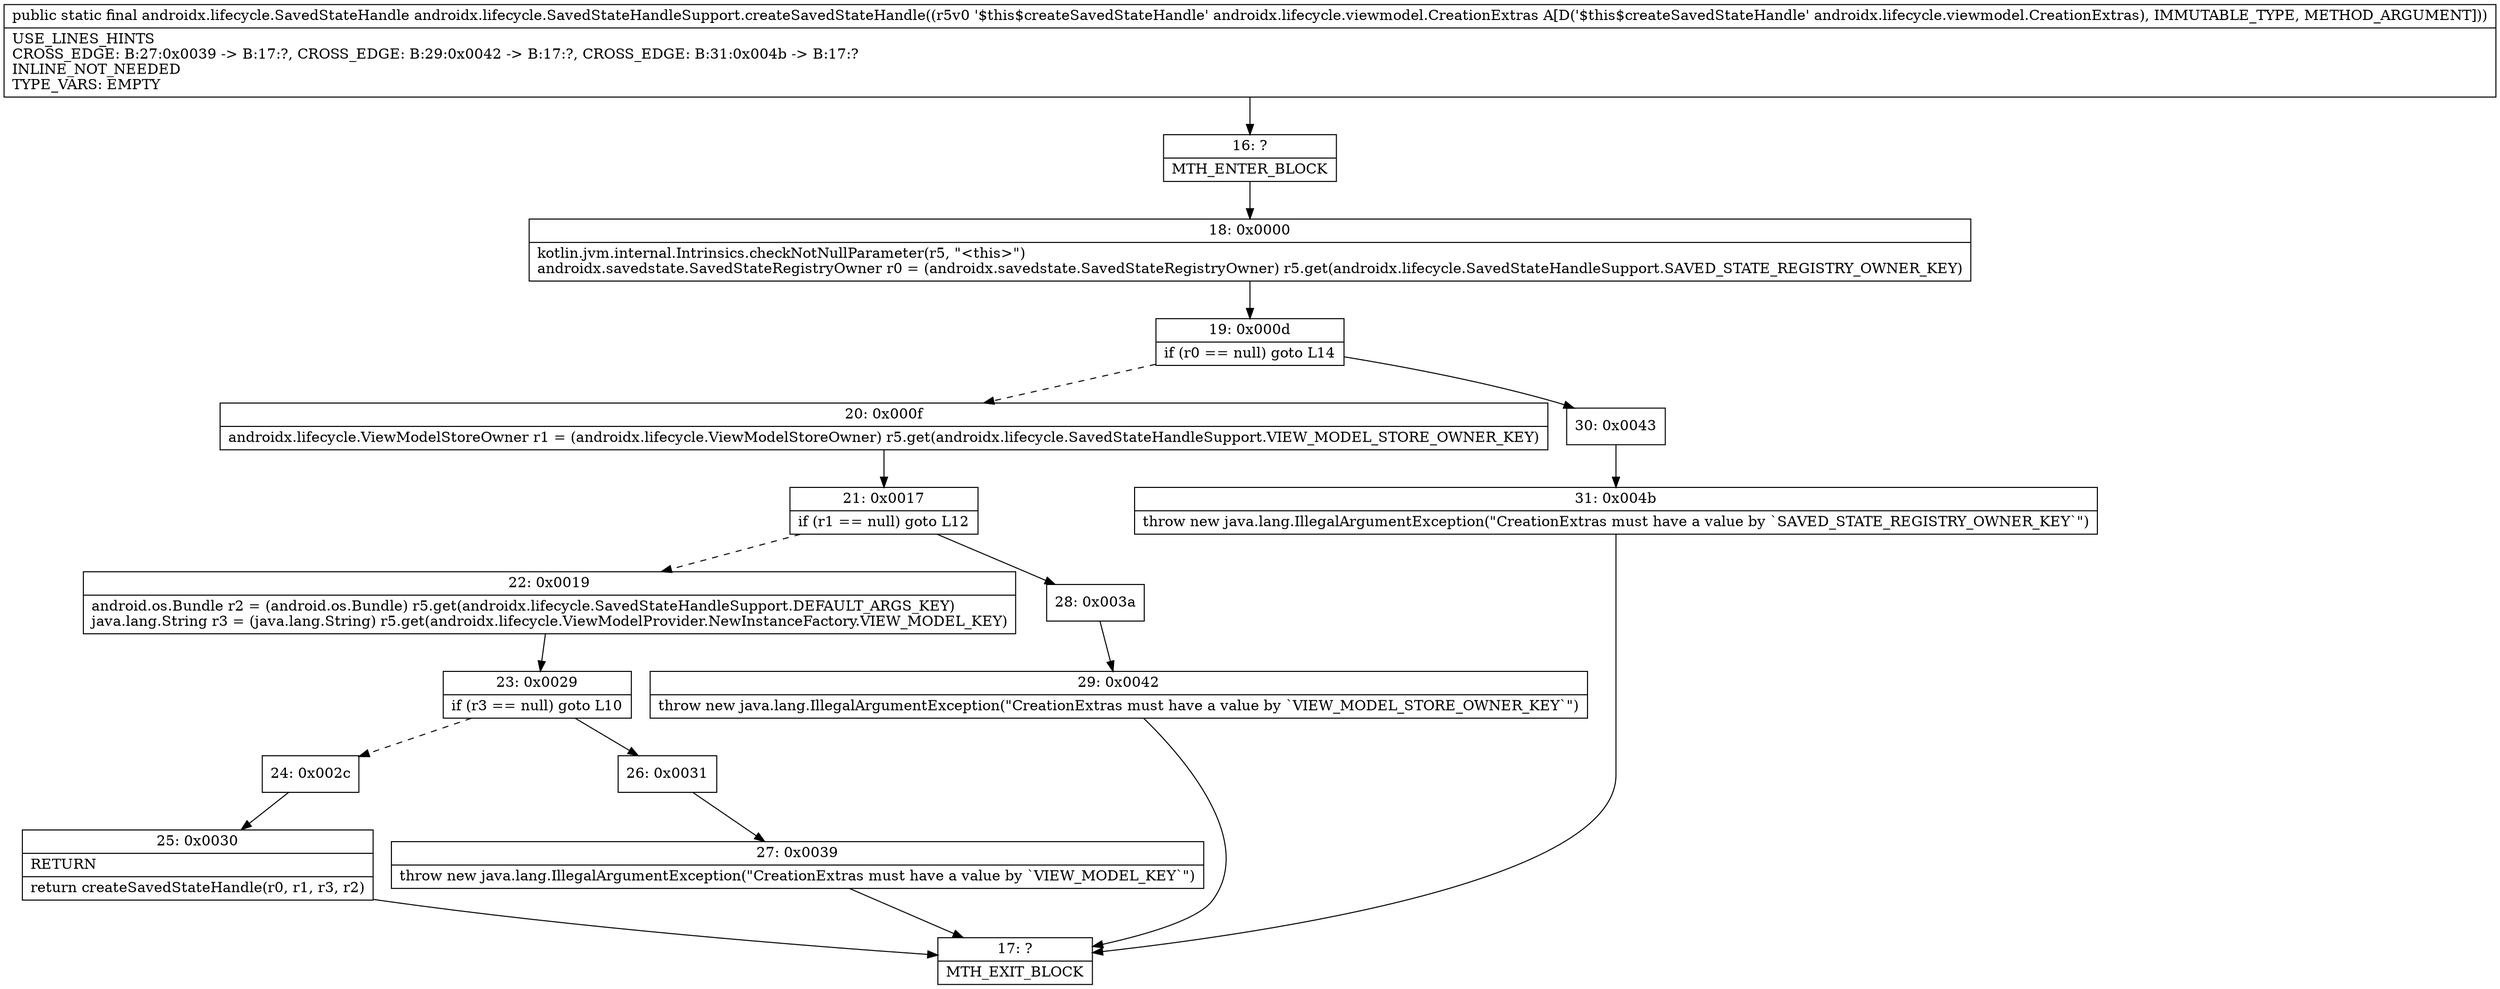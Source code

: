 digraph "CFG forandroidx.lifecycle.SavedStateHandleSupport.createSavedStateHandle(Landroidx\/lifecycle\/viewmodel\/CreationExtras;)Landroidx\/lifecycle\/SavedStateHandle;" {
Node_16 [shape=record,label="{16\:\ ?|MTH_ENTER_BLOCK\l}"];
Node_18 [shape=record,label="{18\:\ 0x0000|kotlin.jvm.internal.Intrinsics.checkNotNullParameter(r5, \"\<this\>\")\landroidx.savedstate.SavedStateRegistryOwner r0 = (androidx.savedstate.SavedStateRegistryOwner) r5.get(androidx.lifecycle.SavedStateHandleSupport.SAVED_STATE_REGISTRY_OWNER_KEY)\l}"];
Node_19 [shape=record,label="{19\:\ 0x000d|if (r0 == null) goto L14\l}"];
Node_20 [shape=record,label="{20\:\ 0x000f|androidx.lifecycle.ViewModelStoreOwner r1 = (androidx.lifecycle.ViewModelStoreOwner) r5.get(androidx.lifecycle.SavedStateHandleSupport.VIEW_MODEL_STORE_OWNER_KEY)\l}"];
Node_21 [shape=record,label="{21\:\ 0x0017|if (r1 == null) goto L12\l}"];
Node_22 [shape=record,label="{22\:\ 0x0019|android.os.Bundle r2 = (android.os.Bundle) r5.get(androidx.lifecycle.SavedStateHandleSupport.DEFAULT_ARGS_KEY)\ljava.lang.String r3 = (java.lang.String) r5.get(androidx.lifecycle.ViewModelProvider.NewInstanceFactory.VIEW_MODEL_KEY)\l}"];
Node_23 [shape=record,label="{23\:\ 0x0029|if (r3 == null) goto L10\l}"];
Node_24 [shape=record,label="{24\:\ 0x002c}"];
Node_25 [shape=record,label="{25\:\ 0x0030|RETURN\l|return createSavedStateHandle(r0, r1, r3, r2)\l}"];
Node_17 [shape=record,label="{17\:\ ?|MTH_EXIT_BLOCK\l}"];
Node_26 [shape=record,label="{26\:\ 0x0031}"];
Node_27 [shape=record,label="{27\:\ 0x0039|throw new java.lang.IllegalArgumentException(\"CreationExtras must have a value by `VIEW_MODEL_KEY`\")\l}"];
Node_28 [shape=record,label="{28\:\ 0x003a}"];
Node_29 [shape=record,label="{29\:\ 0x0042|throw new java.lang.IllegalArgumentException(\"CreationExtras must have a value by `VIEW_MODEL_STORE_OWNER_KEY`\")\l}"];
Node_30 [shape=record,label="{30\:\ 0x0043}"];
Node_31 [shape=record,label="{31\:\ 0x004b|throw new java.lang.IllegalArgumentException(\"CreationExtras must have a value by `SAVED_STATE_REGISTRY_OWNER_KEY`\")\l}"];
MethodNode[shape=record,label="{public static final androidx.lifecycle.SavedStateHandle androidx.lifecycle.SavedStateHandleSupport.createSavedStateHandle((r5v0 '$this$createSavedStateHandle' androidx.lifecycle.viewmodel.CreationExtras A[D('$this$createSavedStateHandle' androidx.lifecycle.viewmodel.CreationExtras), IMMUTABLE_TYPE, METHOD_ARGUMENT]))  | USE_LINES_HINTS\lCROSS_EDGE: B:27:0x0039 \-\> B:17:?, CROSS_EDGE: B:29:0x0042 \-\> B:17:?, CROSS_EDGE: B:31:0x004b \-\> B:17:?\lINLINE_NOT_NEEDED\lTYPE_VARS: EMPTY\l}"];
MethodNode -> Node_16;Node_16 -> Node_18;
Node_18 -> Node_19;
Node_19 -> Node_20[style=dashed];
Node_19 -> Node_30;
Node_20 -> Node_21;
Node_21 -> Node_22[style=dashed];
Node_21 -> Node_28;
Node_22 -> Node_23;
Node_23 -> Node_24[style=dashed];
Node_23 -> Node_26;
Node_24 -> Node_25;
Node_25 -> Node_17;
Node_26 -> Node_27;
Node_27 -> Node_17;
Node_28 -> Node_29;
Node_29 -> Node_17;
Node_30 -> Node_31;
Node_31 -> Node_17;
}

